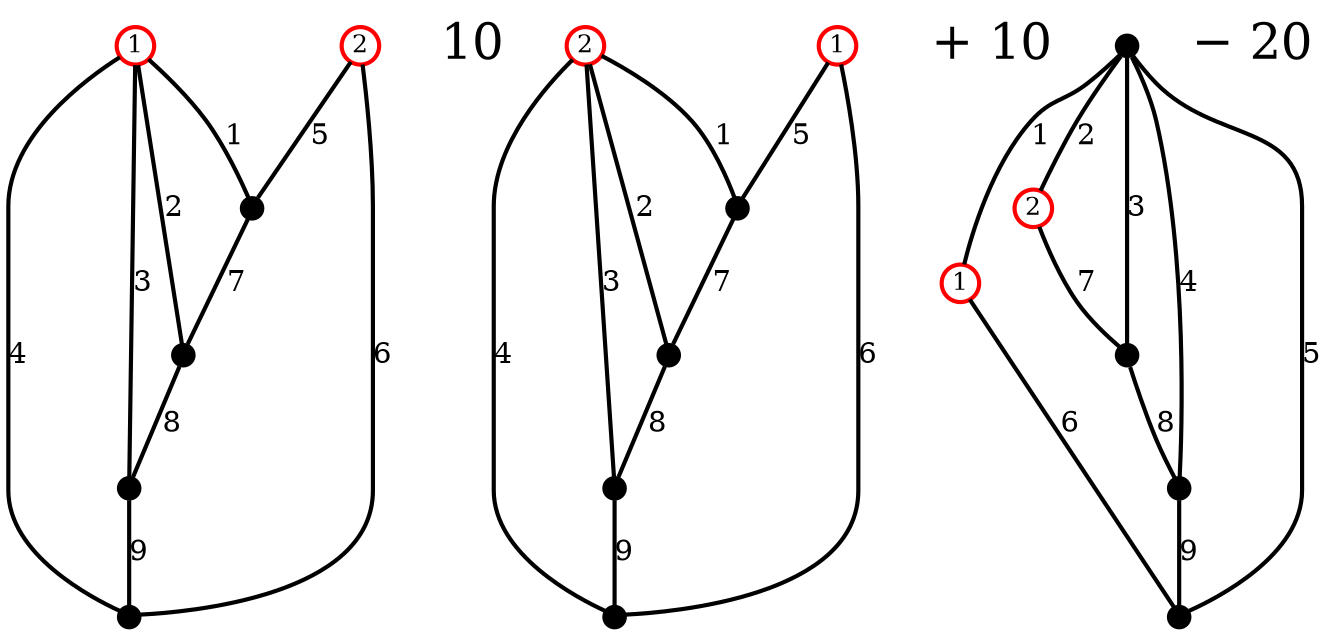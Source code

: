 graph  {
0 [color="#ff0000", extNr=1, fixedsize=True, fontsize="12pt", label=1, penwidth="2pt", pos="100,0", shape=circle, width="0.25pt"];
1 [color="#ff0000", extNr=2, fixedsize=True, fontsize="12pt", label=2, penwidth="2pt", pos="49,86", shape=circle, width="0.25pt"];
2 [pos="-50,86", shape=point, width="0.15pt"];
3 [pos="-99,0", shape=point, width="0.15pt"];
4 [pos="-49,-86", shape=point, width="0.15pt"];
5 [pos="49,-86", shape=point, width="0.15pt"];
6 [fontsize="24pt", label=10, pos="-145,0", shape=plaintext];
7 [color="#ff0000", extNr=2, fixedsize=True, fontsize="12pt", label=2, penwidth="2pt", pos="400,0", shape=circle, width="0.25pt"];
8 [color="#ff0000", extNr=1, fixedsize=True, fontsize="12pt", label=1, penwidth="2pt", pos="349,86", shape=circle, width="0.25pt"];
9 [pos="249,86", shape=point, width="0.15pt"];
10 [pos="200,0", shape=point, width="0.15pt"];
11 [pos="250,-86", shape=point, width="0.15pt"];
12 [pos="349,-86", shape=point, width="0.15pt"];
13 [fontsize="24pt", label="+ 10", pos="155,0", shape=plaintext];
14 [pos="700,0", shape=point, width="0.15pt"];
15 [color="#ff0000", extNr=1, fixedsize=True, fontsize="12pt", label=1, penwidth="2pt", pos="649,86", shape=circle, width="0.25pt"];
16 [color="#ff0000", extNr=2, fixedsize=True, fontsize="12pt", label=2, penwidth="2pt", pos="549,86", shape=circle, width="0.25pt"];
17 [pos="500,0", shape=point, width="0.15pt"];
18 [pos="550,-86", shape=point, width="0.15pt"];
19 [pos="649,-86", shape=point, width="0.15pt"];
"2coef" [fontsize="24pt", label="− 20", pos="455,0", shape=plaintext];
0 -- 2  [key=0, label=1, order=1, penwidth="2.0"];
0 -- 3  [key=0, label=2, order=2, penwidth="2.0"];
0 -- 4  [key=0, label=3, order=3, penwidth="2.0"];
0 -- 5  [key=0, label=4, order=4, penwidth="2.0"];
1 -- 2  [key=0, label=5, order=5, penwidth="2.0"];
1 -- 5  [key=0, label=6, order=6, penwidth="2.0"];
2 -- 3  [key=0, label=7, order=7, penwidth="2.0"];
3 -- 4  [key=0, label=8, order=8, penwidth="2.0"];
4 -- 5  [key=0, label=9, order=9, penwidth="2.0"];
7 -- 9  [key=0, label=1, order=1, penwidth="2.0"];
7 -- 10  [key=0, label=2, order=2, penwidth="2.0"];
7 -- 11  [key=0, label=3, order=3, penwidth="2.0"];
7 -- 12  [key=0, label=4, order=4, penwidth="2.0"];
8 -- 9  [key=0, label=5, order=5, penwidth="2.0"];
8 -- 12  [key=0, label=6, order=6, penwidth="2.0"];
9 -- 10  [key=0, label=7, order=7, penwidth="2.0"];
10 -- 11  [key=0, label=8, order=8, penwidth="2.0"];
11 -- 12  [key=0, label=9, order=9, penwidth="2.0"];
14 -- 15  [key=0, label=1, order=1, penwidth="2.0"];
14 -- 16  [key=0, label=2, order=2, penwidth="2.0"];
14 -- 17  [key=0, label=3, order=3, penwidth="2.0"];
14 -- 18  [key=0, label=4, order=4, penwidth="2.0"];
14 -- 19  [key=0, label=5, order=5, penwidth="2.0"];
15 -- 19  [key=0, label=6, order=6, penwidth="2.0"];
16 -- 17  [key=0, label=7, order=7, penwidth="2.0"];
17 -- 18  [key=0, label=8, order=8, penwidth="2.0"];
18 -- 19  [key=0, label=9, order=9, penwidth="2.0"];
}
